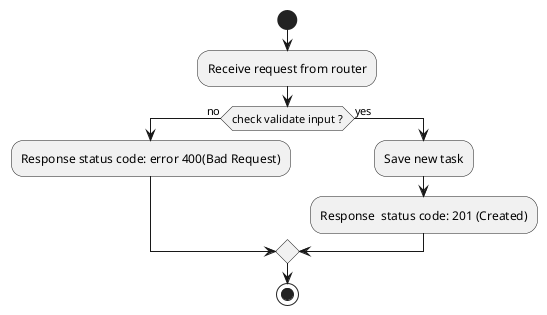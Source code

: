 @startuml createTask Controller activity
start
:Receive request from router; 
if (check validate input ?) then (no)
    :Response status code: error 400(Bad Request);
else (yes)
    :Save new task;
    :Response  status code: 201 (Created);
endif
stop
@enduml
